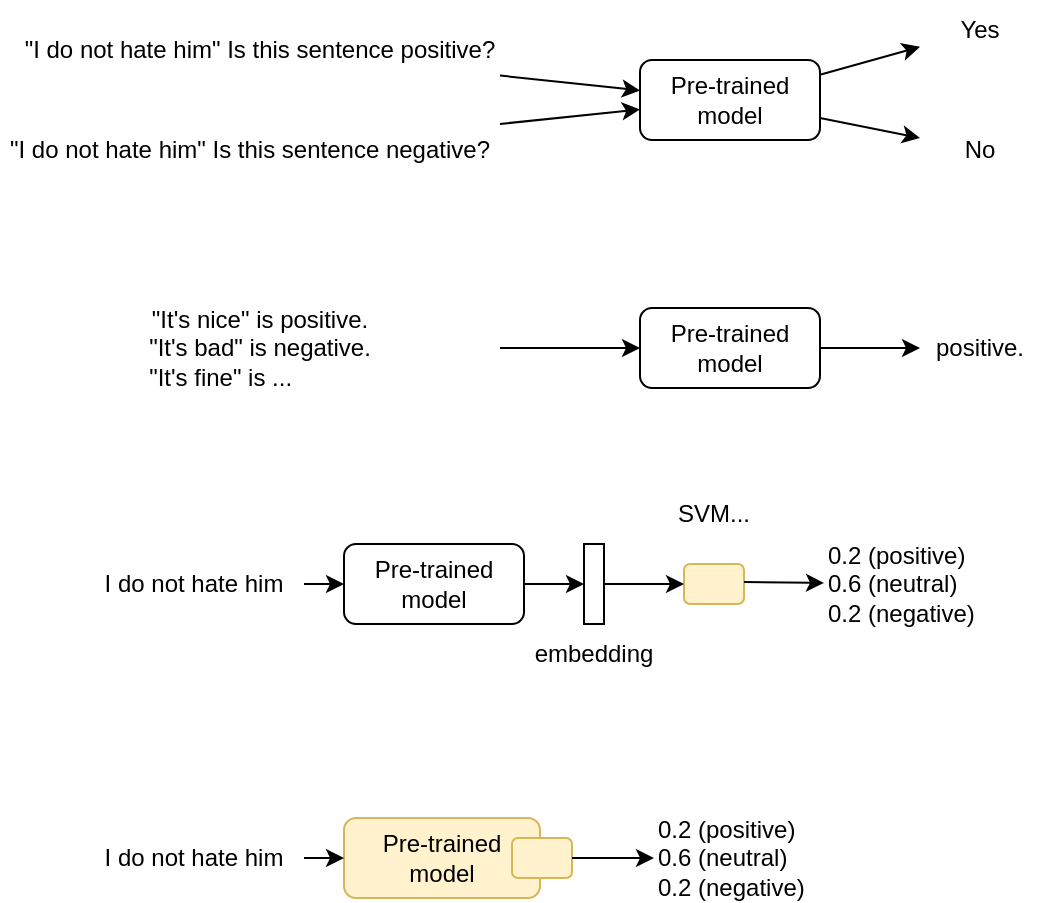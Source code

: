 <mxfile version="16.6.5" type="github">
  <diagram id="TIo3-JE8RYAdE-eYKafk" name="Page-1">
    <mxGraphModel dx="746" dy="400" grid="1" gridSize="10" guides="1" tooltips="1" connect="1" arrows="1" fold="1" page="1" pageScale="1" pageWidth="850" pageHeight="1100" math="0" shadow="0">
      <root>
        <mxCell id="0" />
        <mxCell id="1" parent="0" />
        <mxCell id="6OfOJ0zayBAvBgIOVWfl-1" value="Pre-trained&lt;br&gt;model" style="rounded=1;whiteSpace=wrap;html=1;" vertex="1" parent="1">
          <mxGeometry x="340" y="60" width="90" height="40" as="geometry" />
        </mxCell>
        <mxCell id="6OfOJ0zayBAvBgIOVWfl-2" value="&quot;I do not hate him&quot; Is this sentence positive?" style="text;html=1;strokeColor=none;fillColor=none;align=center;verticalAlign=middle;whiteSpace=wrap;rounded=0;" vertex="1" parent="1">
          <mxGeometry x="30" y="40" width="240" height="30" as="geometry" />
        </mxCell>
        <mxCell id="6OfOJ0zayBAvBgIOVWfl-3" value="&quot;I do not hate him&quot; Is this sentence negative?" style="text;html=1;strokeColor=none;fillColor=none;align=center;verticalAlign=middle;whiteSpace=wrap;rounded=0;" vertex="1" parent="1">
          <mxGeometry x="20" y="90" width="250" height="30" as="geometry" />
        </mxCell>
        <mxCell id="6OfOJ0zayBAvBgIOVWfl-4" value="" style="endArrow=classic;html=1;rounded=0;" edge="1" parent="1" source="6OfOJ0zayBAvBgIOVWfl-2" target="6OfOJ0zayBAvBgIOVWfl-1">
          <mxGeometry width="50" height="50" relative="1" as="geometry">
            <mxPoint x="280" y="240" as="sourcePoint" />
            <mxPoint x="330" y="190" as="targetPoint" />
          </mxGeometry>
        </mxCell>
        <mxCell id="6OfOJ0zayBAvBgIOVWfl-5" value="" style="endArrow=classic;html=1;rounded=0;" edge="1" parent="1" source="6OfOJ0zayBAvBgIOVWfl-3" target="6OfOJ0zayBAvBgIOVWfl-1">
          <mxGeometry width="50" height="50" relative="1" as="geometry">
            <mxPoint x="280" y="240" as="sourcePoint" />
            <mxPoint x="330" y="190" as="targetPoint" />
          </mxGeometry>
        </mxCell>
        <mxCell id="6OfOJ0zayBAvBgIOVWfl-6" value="Yes" style="text;html=1;strokeColor=none;fillColor=none;align=center;verticalAlign=middle;whiteSpace=wrap;rounded=0;" vertex="1" parent="1">
          <mxGeometry x="480" y="30" width="60" height="30" as="geometry" />
        </mxCell>
        <mxCell id="6OfOJ0zayBAvBgIOVWfl-7" value="No" style="text;html=1;strokeColor=none;fillColor=none;align=center;verticalAlign=middle;whiteSpace=wrap;rounded=0;" vertex="1" parent="1">
          <mxGeometry x="480" y="90" width="60" height="30" as="geometry" />
        </mxCell>
        <mxCell id="6OfOJ0zayBAvBgIOVWfl-8" value="" style="endArrow=classic;html=1;rounded=0;" edge="1" parent="1" source="6OfOJ0zayBAvBgIOVWfl-1" target="6OfOJ0zayBAvBgIOVWfl-6">
          <mxGeometry width="50" height="50" relative="1" as="geometry">
            <mxPoint x="280" y="240" as="sourcePoint" />
            <mxPoint x="330" y="190" as="targetPoint" />
          </mxGeometry>
        </mxCell>
        <mxCell id="6OfOJ0zayBAvBgIOVWfl-9" value="" style="endArrow=classic;html=1;rounded=0;" edge="1" parent="1" source="6OfOJ0zayBAvBgIOVWfl-1" target="6OfOJ0zayBAvBgIOVWfl-7">
          <mxGeometry width="50" height="50" relative="1" as="geometry">
            <mxPoint x="280" y="240" as="sourcePoint" />
            <mxPoint x="330" y="190" as="targetPoint" />
          </mxGeometry>
        </mxCell>
        <mxCell id="6OfOJ0zayBAvBgIOVWfl-10" value="Pre-trained&lt;br&gt;model" style="rounded=1;whiteSpace=wrap;html=1;" vertex="1" parent="1">
          <mxGeometry x="340" y="184" width="90" height="40" as="geometry" />
        </mxCell>
        <mxCell id="6OfOJ0zayBAvBgIOVWfl-11" value="&quot;It&#39;s nice&quot; is positive.&lt;br&gt;&lt;div align=&quot;left&quot;&gt;&quot;It&#39;s bad&quot; is negative.&lt;/div&gt;&lt;div align=&quot;left&quot;&gt;&quot;It&#39;s fine&quot; is ...&lt;br&gt;&lt;/div&gt;" style="text;html=1;strokeColor=none;fillColor=none;align=center;verticalAlign=middle;whiteSpace=wrap;rounded=0;" vertex="1" parent="1">
          <mxGeometry x="30" y="189" width="240" height="30" as="geometry" />
        </mxCell>
        <mxCell id="6OfOJ0zayBAvBgIOVWfl-13" value="" style="endArrow=classic;html=1;rounded=0;" edge="1" parent="1" source="6OfOJ0zayBAvBgIOVWfl-11" target="6OfOJ0zayBAvBgIOVWfl-10">
          <mxGeometry width="50" height="50" relative="1" as="geometry">
            <mxPoint x="280" y="364" as="sourcePoint" />
            <mxPoint x="330" y="314" as="targetPoint" />
          </mxGeometry>
        </mxCell>
        <mxCell id="6OfOJ0zayBAvBgIOVWfl-16" value="positive." style="text;html=1;strokeColor=none;fillColor=none;align=center;verticalAlign=middle;whiteSpace=wrap;rounded=0;" vertex="1" parent="1">
          <mxGeometry x="480" y="189" width="60" height="30" as="geometry" />
        </mxCell>
        <mxCell id="6OfOJ0zayBAvBgIOVWfl-18" value="" style="endArrow=classic;html=1;rounded=0;" edge="1" parent="1" source="6OfOJ0zayBAvBgIOVWfl-10" target="6OfOJ0zayBAvBgIOVWfl-16">
          <mxGeometry width="50" height="50" relative="1" as="geometry">
            <mxPoint x="280" y="364" as="sourcePoint" />
            <mxPoint x="330" y="314" as="targetPoint" />
          </mxGeometry>
        </mxCell>
        <mxCell id="6OfOJ0zayBAvBgIOVWfl-19" value="Pre-trained&lt;br&gt;model" style="rounded=1;whiteSpace=wrap;html=1;" vertex="1" parent="1">
          <mxGeometry x="192" y="302" width="90" height="40" as="geometry" />
        </mxCell>
        <mxCell id="6OfOJ0zayBAvBgIOVWfl-20" value="I do not hate him" style="text;html=1;strokeColor=none;fillColor=none;align=center;verticalAlign=middle;whiteSpace=wrap;rounded=0;" vertex="1" parent="1">
          <mxGeometry x="62" y="307" width="110" height="30" as="geometry" />
        </mxCell>
        <mxCell id="6OfOJ0zayBAvBgIOVWfl-21" value="" style="endArrow=classic;html=1;rounded=0;" edge="1" parent="1" source="6OfOJ0zayBAvBgIOVWfl-20" target="6OfOJ0zayBAvBgIOVWfl-19">
          <mxGeometry width="50" height="50" relative="1" as="geometry">
            <mxPoint x="312" y="482" as="sourcePoint" />
            <mxPoint x="362" y="432" as="targetPoint" />
          </mxGeometry>
        </mxCell>
        <mxCell id="6OfOJ0zayBAvBgIOVWfl-22" value="&lt;div align=&quot;left&quot;&gt;0.2 (positive)&lt;/div&gt;&lt;div align=&quot;left&quot;&gt;0.6 (neutral)&lt;/div&gt;&lt;div align=&quot;left&quot;&gt;0.2 (negative)&lt;br&gt;&lt;/div&gt;" style="text;html=1;strokeColor=none;fillColor=none;align=left;verticalAlign=middle;whiteSpace=wrap;rounded=0;" vertex="1" parent="1">
          <mxGeometry x="432" y="307" width="95" height="30" as="geometry" />
        </mxCell>
        <mxCell id="6OfOJ0zayBAvBgIOVWfl-24" value="" style="rounded=1;whiteSpace=wrap;html=1;fillColor=#fff2cc;strokeColor=#d6b656;" vertex="1" parent="1">
          <mxGeometry x="362" y="312" width="30" height="20" as="geometry" />
        </mxCell>
        <mxCell id="6OfOJ0zayBAvBgIOVWfl-25" value="" style="rounded=0;whiteSpace=wrap;html=1;" vertex="1" parent="1">
          <mxGeometry x="312" y="302" width="10" height="40" as="geometry" />
        </mxCell>
        <mxCell id="6OfOJ0zayBAvBgIOVWfl-26" value="" style="endArrow=classic;html=1;rounded=0;entryX=0;entryY=0.5;entryDx=0;entryDy=0;exitX=1;exitY=0.5;exitDx=0;exitDy=0;" edge="1" parent="1" source="6OfOJ0zayBAvBgIOVWfl-19" target="6OfOJ0zayBAvBgIOVWfl-25">
          <mxGeometry width="50" height="50" relative="1" as="geometry">
            <mxPoint x="292" y="331" as="sourcePoint" />
            <mxPoint x="272" y="271" as="targetPoint" />
          </mxGeometry>
        </mxCell>
        <mxCell id="6OfOJ0zayBAvBgIOVWfl-27" value="" style="endArrow=classic;html=1;rounded=0;" edge="1" parent="1" target="6OfOJ0zayBAvBgIOVWfl-24">
          <mxGeometry width="50" height="50" relative="1" as="geometry">
            <mxPoint x="322" y="322" as="sourcePoint" />
            <mxPoint x="272" y="271" as="targetPoint" />
          </mxGeometry>
        </mxCell>
        <mxCell id="6OfOJ0zayBAvBgIOVWfl-28" value="" style="endArrow=classic;html=1;rounded=0;" edge="1" parent="1" target="6OfOJ0zayBAvBgIOVWfl-22">
          <mxGeometry width="50" height="50" relative="1" as="geometry">
            <mxPoint x="392" y="321" as="sourcePoint" />
            <mxPoint x="272" y="271" as="targetPoint" />
          </mxGeometry>
        </mxCell>
        <mxCell id="6OfOJ0zayBAvBgIOVWfl-29" value="SVM..." style="text;html=1;strokeColor=none;fillColor=none;align=center;verticalAlign=middle;whiteSpace=wrap;rounded=0;" vertex="1" parent="1">
          <mxGeometry x="347" y="272" width="60" height="30" as="geometry" />
        </mxCell>
        <mxCell id="6OfOJ0zayBAvBgIOVWfl-30" value="embedding" style="text;html=1;strokeColor=none;fillColor=none;align=center;verticalAlign=middle;whiteSpace=wrap;rounded=0;" vertex="1" parent="1">
          <mxGeometry x="287" y="342" width="60" height="30" as="geometry" />
        </mxCell>
        <mxCell id="6OfOJ0zayBAvBgIOVWfl-31" value="Pre-trained&lt;br&gt;model" style="rounded=1;whiteSpace=wrap;html=1;align=center;fillColor=#fff2cc;strokeColor=#d6b656;" vertex="1" parent="1">
          <mxGeometry x="192" y="439" width="98" height="40" as="geometry" />
        </mxCell>
        <mxCell id="6OfOJ0zayBAvBgIOVWfl-32" value="I do not hate him" style="text;html=1;strokeColor=none;fillColor=none;align=center;verticalAlign=middle;whiteSpace=wrap;rounded=0;" vertex="1" parent="1">
          <mxGeometry x="62" y="444" width="110" height="30" as="geometry" />
        </mxCell>
        <mxCell id="6OfOJ0zayBAvBgIOVWfl-33" value="" style="endArrow=classic;html=1;rounded=0;" edge="1" parent="1" source="6OfOJ0zayBAvBgIOVWfl-32" target="6OfOJ0zayBAvBgIOVWfl-31">
          <mxGeometry width="50" height="50" relative="1" as="geometry">
            <mxPoint x="312" y="619" as="sourcePoint" />
            <mxPoint x="362" y="569" as="targetPoint" />
          </mxGeometry>
        </mxCell>
        <mxCell id="6OfOJ0zayBAvBgIOVWfl-34" value="&lt;div align=&quot;left&quot;&gt;0.2 (positive)&lt;/div&gt;&lt;div align=&quot;left&quot;&gt;0.6 (neutral)&lt;/div&gt;&lt;div align=&quot;left&quot;&gt;0.2 (negative)&lt;br&gt;&lt;/div&gt;" style="text;html=1;strokeColor=none;fillColor=none;align=left;verticalAlign=middle;whiteSpace=wrap;rounded=0;" vertex="1" parent="1">
          <mxGeometry x="347" y="444" width="95" height="30" as="geometry" />
        </mxCell>
        <mxCell id="6OfOJ0zayBAvBgIOVWfl-35" value="" style="rounded=1;whiteSpace=wrap;html=1;fillColor=#fff2cc;strokeColor=#d6b656;" vertex="1" parent="1">
          <mxGeometry x="276" y="449" width="30" height="20" as="geometry" />
        </mxCell>
        <mxCell id="6OfOJ0zayBAvBgIOVWfl-39" value="" style="endArrow=classic;html=1;rounded=0;" edge="1" parent="1" target="6OfOJ0zayBAvBgIOVWfl-34" source="6OfOJ0zayBAvBgIOVWfl-35">
          <mxGeometry width="50" height="50" relative="1" as="geometry">
            <mxPoint x="392" y="458" as="sourcePoint" />
            <mxPoint x="272" y="408" as="targetPoint" />
          </mxGeometry>
        </mxCell>
      </root>
    </mxGraphModel>
  </diagram>
</mxfile>
